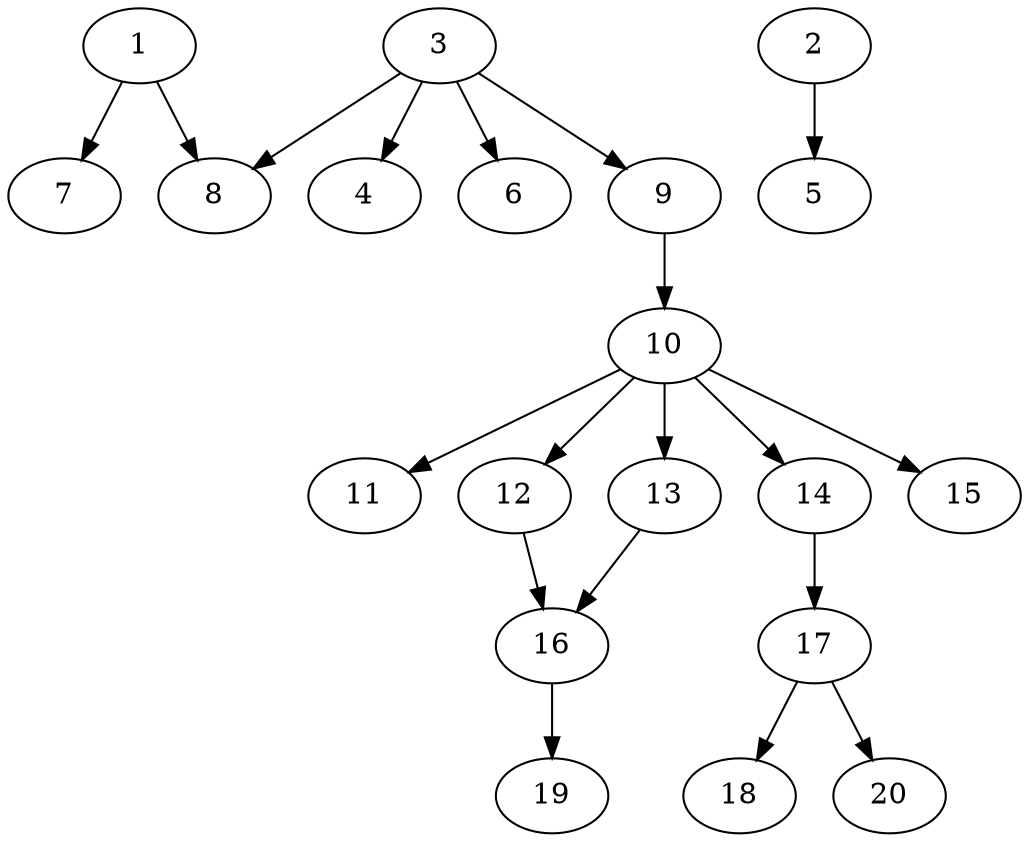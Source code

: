 // DAG (tier=2-normal, mode=data, n=20, ccr=0.403, fat=0.531, density=0.457, regular=0.440, jump=0.136, mindata=2097152, maxdata=16777216)
// DAG automatically generated by daggen at Sun Aug 24 16:33:34 2025
// /home/ermia/Project/Environments/daggen/bin/daggen --dot --ccr 0.403 --fat 0.531 --regular 0.440 --density 0.457 --jump 0.136 --mindata 2097152 --maxdata 16777216 -n 20 
digraph G {
  1 [size="1472852691450482130944", alpha="0.18", expect_size="736426345725241065472"]
  1 -> 7 [size ="1035609904775168"]
  1 -> 8 [size ="1035609904775168"]
  2 [size="16082391894327296000", alpha="0.06", expect_size="8041195947163648000"]
  2 -> 5 [size ="50971069644800"]
  3 [size="714431184706711680", alpha="0.06", expect_size="357215592353355840"]
  3 -> 4 [size ="397647072460800"]
  3 -> 6 [size ="397647072460800"]
  3 -> 8 [size ="397647072460800"]
  3 -> 9 [size ="397647072460800"]
  4 [size="1117818078021812224000", alpha="0.18", expect_size="558909039010906112000"]
  5 [size="109188808712796576", alpha="0.16", expect_size="54594404356398288"]
  6 [size="25692147452741884", alpha="0.19", expect_size="12846073726370942"]
  7 [size="947012456306180096000", alpha="0.11", expect_size="473506228153090048000"]
  8 [size="14010730253589514", alpha="0.06", expect_size="7005365126794757"]
  9 [size="454102052275184576", alpha="0.05", expect_size="227051026137592288"]
  9 -> 10 [size ="209547461394432"]
  10 [size="1440030116716708864", alpha="0.18", expect_size="720015058358354432"]
  10 -> 11 [size ="801864765407232"]
  10 -> 12 [size ="801864765407232"]
  10 -> 13 [size ="801864765407232"]
  10 -> 14 [size ="801864765407232"]
  10 -> 15 [size ="801864765407232"]
  11 [size="246629297696227072", alpha="0.13", expect_size="123314648848113536"]
  12 [size="133494256082358370304", alpha="0.05", expect_size="66747128041179185152"]
  12 -> 16 [size ="208960904757248"]
  13 [size="86482727475962768", alpha="0.07", expect_size="43241363737981384"]
  13 -> 16 [size ="46207883804672"]
  14 [size="1516625803452874752000", alpha="0.03", expect_size="758312901726437376000"]
  14 -> 17 [size ="1056028439347200"]
  15 [size="735723476668544712704", alpha="0.02", expect_size="367861738334272356352"]
  16 [size="17051184990704246", alpha="0.10", expect_size="8525592495352123"]
  16 -> 19 [size ="299679069765632"]
  17 [size="1819767027561086976", alpha="0.03", expect_size="909883513780543488"]
  17 -> 18 [size ="947351749394432"]
  17 -> 20 [size ="947351749394432"]
  18 [size="69703388093864738816", alpha="0.05", expect_size="34851694046932369408"]
  19 [size="32421528657273160", alpha="0.04", expect_size="16210764328636580"]
  20 [size="1652369846236163328", alpha="0.13", expect_size="826184923118081664"]
}